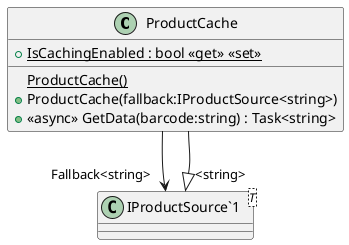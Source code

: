 @startuml
class ProductCache {
    + {static} IsCachingEnabled : bool <<get>> <<set>>
    {static} ProductCache()
    + ProductCache(fallback:IProductSource<string>)
    + <<async>> GetData(barcode:string) : Task<string>
}
class "IProductSource`1"<T> {
}
"IProductSource`1" "<string>" <|-- ProductCache
ProductCache --> "Fallback<string>" "IProductSource`1"
@enduml

